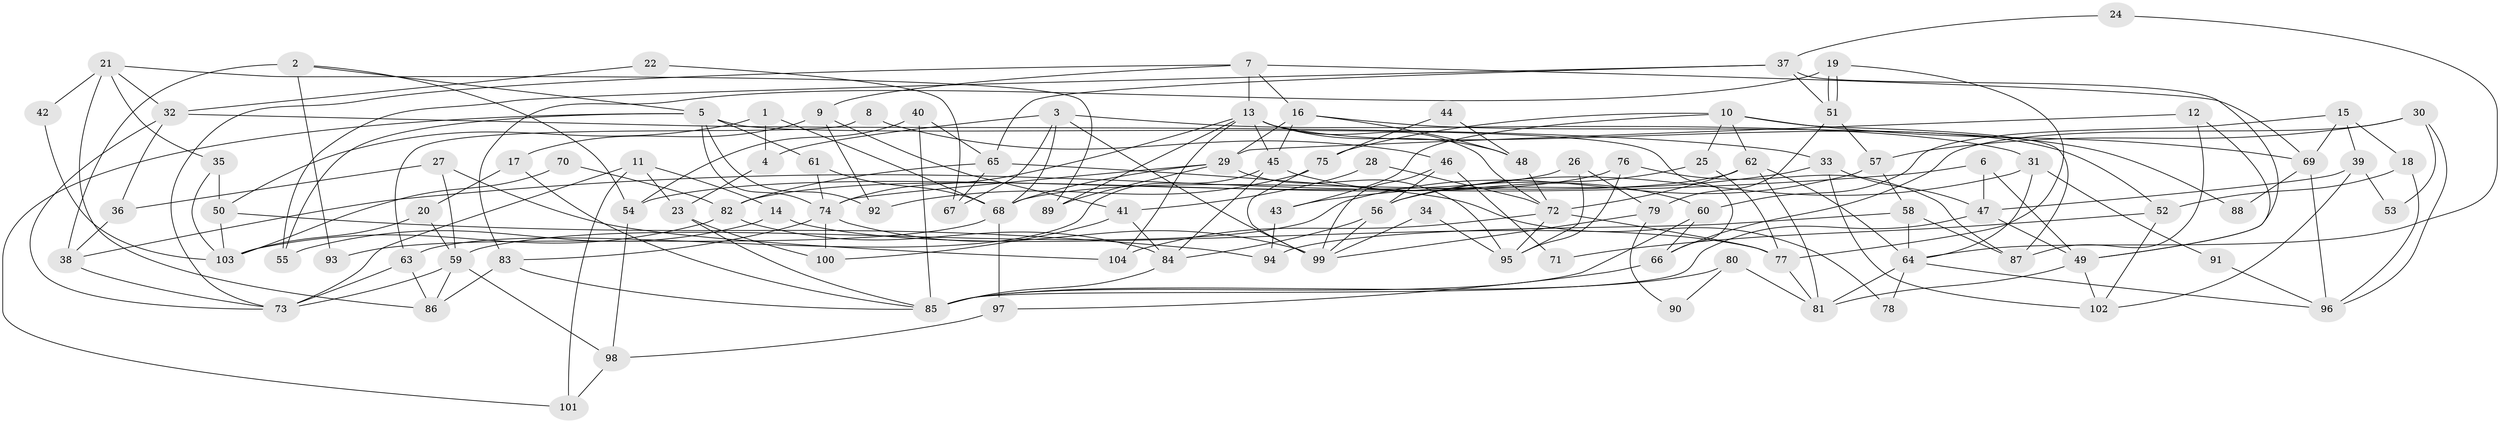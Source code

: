// coarse degree distribution, {4: 0.19047619047619047, 9: 0.07142857142857142, 16: 0.023809523809523808, 5: 0.14285714285714285, 8: 0.07142857142857142, 12: 0.023809523809523808, 3: 0.16666666666666666, 6: 0.11904761904761904, 10: 0.023809523809523808, 7: 0.09523809523809523, 2: 0.07142857142857142}
// Generated by graph-tools (version 1.1) at 2025/51/03/04/25 22:51:23]
// undirected, 104 vertices, 208 edges
graph export_dot {
  node [color=gray90,style=filled];
  1;
  2;
  3;
  4;
  5;
  6;
  7;
  8;
  9;
  10;
  11;
  12;
  13;
  14;
  15;
  16;
  17;
  18;
  19;
  20;
  21;
  22;
  23;
  24;
  25;
  26;
  27;
  28;
  29;
  30;
  31;
  32;
  33;
  34;
  35;
  36;
  37;
  38;
  39;
  40;
  41;
  42;
  43;
  44;
  45;
  46;
  47;
  48;
  49;
  50;
  51;
  52;
  53;
  54;
  55;
  56;
  57;
  58;
  59;
  60;
  61;
  62;
  63;
  64;
  65;
  66;
  67;
  68;
  69;
  70;
  71;
  72;
  73;
  74;
  75;
  76;
  77;
  78;
  79;
  80;
  81;
  82;
  83;
  84;
  85;
  86;
  87;
  88;
  89;
  90;
  91;
  92;
  93;
  94;
  95;
  96;
  97;
  98;
  99;
  100;
  101;
  102;
  103;
  104;
  1 -- 50;
  1 -- 68;
  1 -- 4;
  2 -- 38;
  2 -- 5;
  2 -- 54;
  2 -- 93;
  3 -- 68;
  3 -- 99;
  3 -- 4;
  3 -- 31;
  3 -- 67;
  4 -- 23;
  5 -- 101;
  5 -- 66;
  5 -- 55;
  5 -- 61;
  5 -- 74;
  5 -- 92;
  6 -- 49;
  6 -- 47;
  6 -- 38;
  7 -- 13;
  7 -- 16;
  7 -- 9;
  7 -- 69;
  7 -- 73;
  8 -- 63;
  8 -- 46;
  9 -- 41;
  9 -- 17;
  9 -- 92;
  10 -- 87;
  10 -- 25;
  10 -- 43;
  10 -- 62;
  10 -- 69;
  10 -- 75;
  11 -- 73;
  11 -- 14;
  11 -- 23;
  11 -- 101;
  12 -- 29;
  12 -- 87;
  12 -- 49;
  13 -- 72;
  13 -- 74;
  13 -- 45;
  13 -- 48;
  13 -- 52;
  13 -- 89;
  13 -- 104;
  14 -- 77;
  14 -- 55;
  15 -- 39;
  15 -- 69;
  15 -- 18;
  15 -- 60;
  16 -- 45;
  16 -- 29;
  16 -- 48;
  16 -- 88;
  17 -- 85;
  17 -- 20;
  18 -- 96;
  18 -- 52;
  19 -- 83;
  19 -- 51;
  19 -- 51;
  19 -- 77;
  20 -- 59;
  20 -- 103;
  21 -- 86;
  21 -- 89;
  21 -- 32;
  21 -- 35;
  21 -- 42;
  22 -- 67;
  22 -- 32;
  23 -- 85;
  23 -- 100;
  24 -- 64;
  24 -- 37;
  25 -- 56;
  25 -- 77;
  26 -- 54;
  26 -- 79;
  26 -- 95;
  27 -- 104;
  27 -- 59;
  27 -- 36;
  28 -- 41;
  28 -- 72;
  29 -- 68;
  29 -- 95;
  29 -- 74;
  29 -- 89;
  30 -- 57;
  30 -- 96;
  30 -- 53;
  30 -- 66;
  31 -- 56;
  31 -- 64;
  31 -- 91;
  32 -- 73;
  32 -- 33;
  32 -- 36;
  33 -- 102;
  33 -- 43;
  33 -- 47;
  34 -- 99;
  34 -- 95;
  35 -- 103;
  35 -- 50;
  36 -- 38;
  37 -- 49;
  37 -- 51;
  37 -- 55;
  37 -- 65;
  38 -- 73;
  39 -- 47;
  39 -- 102;
  39 -- 53;
  40 -- 54;
  40 -- 85;
  40 -- 65;
  41 -- 100;
  41 -- 84;
  42 -- 103;
  43 -- 94;
  44 -- 48;
  44 -- 75;
  45 -- 60;
  45 -- 63;
  45 -- 84;
  46 -- 99;
  46 -- 56;
  46 -- 71;
  47 -- 49;
  47 -- 85;
  48 -- 72;
  49 -- 81;
  49 -- 102;
  50 -- 103;
  50 -- 94;
  51 -- 57;
  51 -- 79;
  52 -- 71;
  52 -- 102;
  54 -- 98;
  56 -- 84;
  56 -- 99;
  57 -- 58;
  57 -- 59;
  58 -- 64;
  58 -- 94;
  58 -- 87;
  59 -- 73;
  59 -- 86;
  59 -- 98;
  60 -- 85;
  60 -- 66;
  61 -- 74;
  61 -- 68;
  62 -- 64;
  62 -- 68;
  62 -- 72;
  62 -- 81;
  63 -- 73;
  63 -- 86;
  64 -- 81;
  64 -- 78;
  64 -- 96;
  65 -- 67;
  65 -- 78;
  65 -- 82;
  66 -- 97;
  68 -- 93;
  68 -- 97;
  69 -- 88;
  69 -- 96;
  70 -- 82;
  70 -- 103;
  72 -- 77;
  72 -- 95;
  72 -- 104;
  74 -- 83;
  74 -- 99;
  74 -- 100;
  75 -- 92;
  75 -- 99;
  76 -- 82;
  76 -- 95;
  76 -- 87;
  77 -- 81;
  79 -- 99;
  79 -- 90;
  80 -- 85;
  80 -- 81;
  80 -- 90;
  82 -- 84;
  82 -- 103;
  83 -- 85;
  83 -- 86;
  84 -- 85;
  91 -- 96;
  97 -- 98;
  98 -- 101;
}
